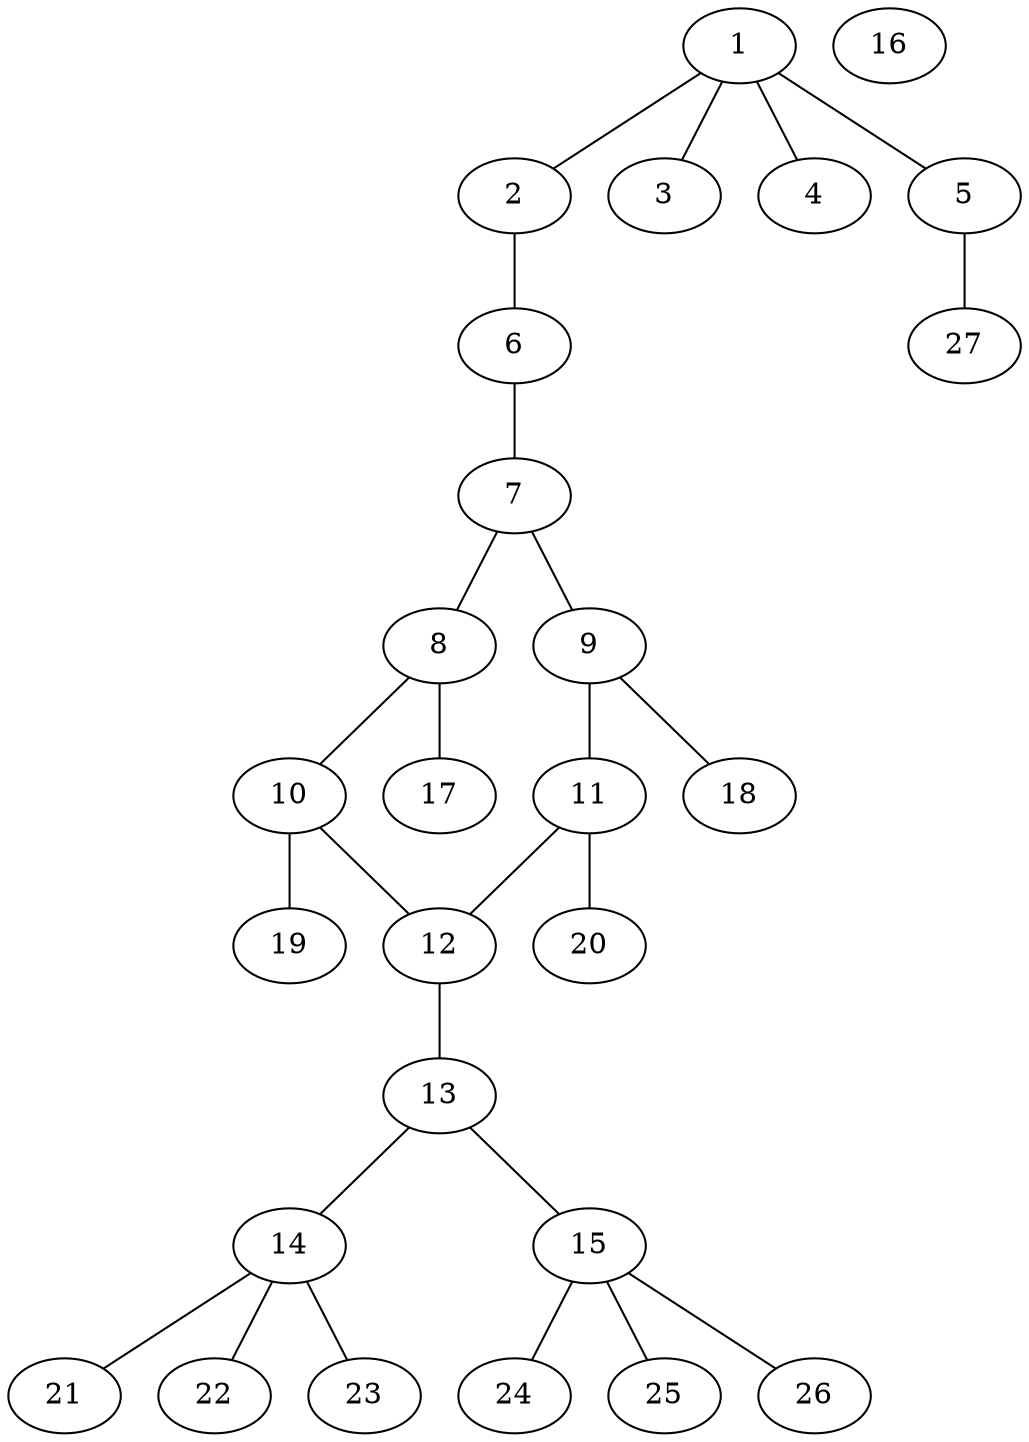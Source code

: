 graph molecule_2016 {
	1	 [chem=S];
	2	 [chem=N];
	1 -- 2	 [valence=1];
	3	 [chem=O];
	1 -- 3	 [valence=2];
	4	 [chem=O];
	1 -- 4	 [valence=2];
	5	 [chem=O];
	1 -- 5	 [valence=1];
	6	 [chem=N];
	2 -- 6	 [valence=2];
	27	 [chem=H];
	5 -- 27	 [valence=1];
	7	 [chem=C];
	6 -- 7	 [valence=1];
	8	 [chem=C];
	7 -- 8	 [valence=1];
	9	 [chem=C];
	7 -- 9	 [valence=2];
	10	 [chem=C];
	8 -- 10	 [valence=2];
	17	 [chem=H];
	8 -- 17	 [valence=1];
	11	 [chem=C];
	9 -- 11	 [valence=1];
	18	 [chem=H];
	9 -- 18	 [valence=1];
	12	 [chem=C];
	10 -- 12	 [valence=1];
	19	 [chem=H];
	10 -- 19	 [valence=1];
	11 -- 12	 [valence=2];
	20	 [chem=H];
	11 -- 20	 [valence=1];
	13	 [chem=N];
	12 -- 13	 [valence=1];
	14	 [chem=C];
	13 -- 14	 [valence=1];
	15	 [chem=C];
	13 -- 15	 [valence=1];
	21	 [chem=H];
	14 -- 21	 [valence=1];
	22	 [chem=H];
	14 -- 22	 [valence=1];
	23	 [chem=H];
	14 -- 23	 [valence=1];
	24	 [chem=H];
	15 -- 24	 [valence=1];
	25	 [chem=H];
	15 -- 25	 [valence=1];
	26	 [chem=H];
	15 -- 26	 [valence=1];
	16	 [chem=Na];
}
